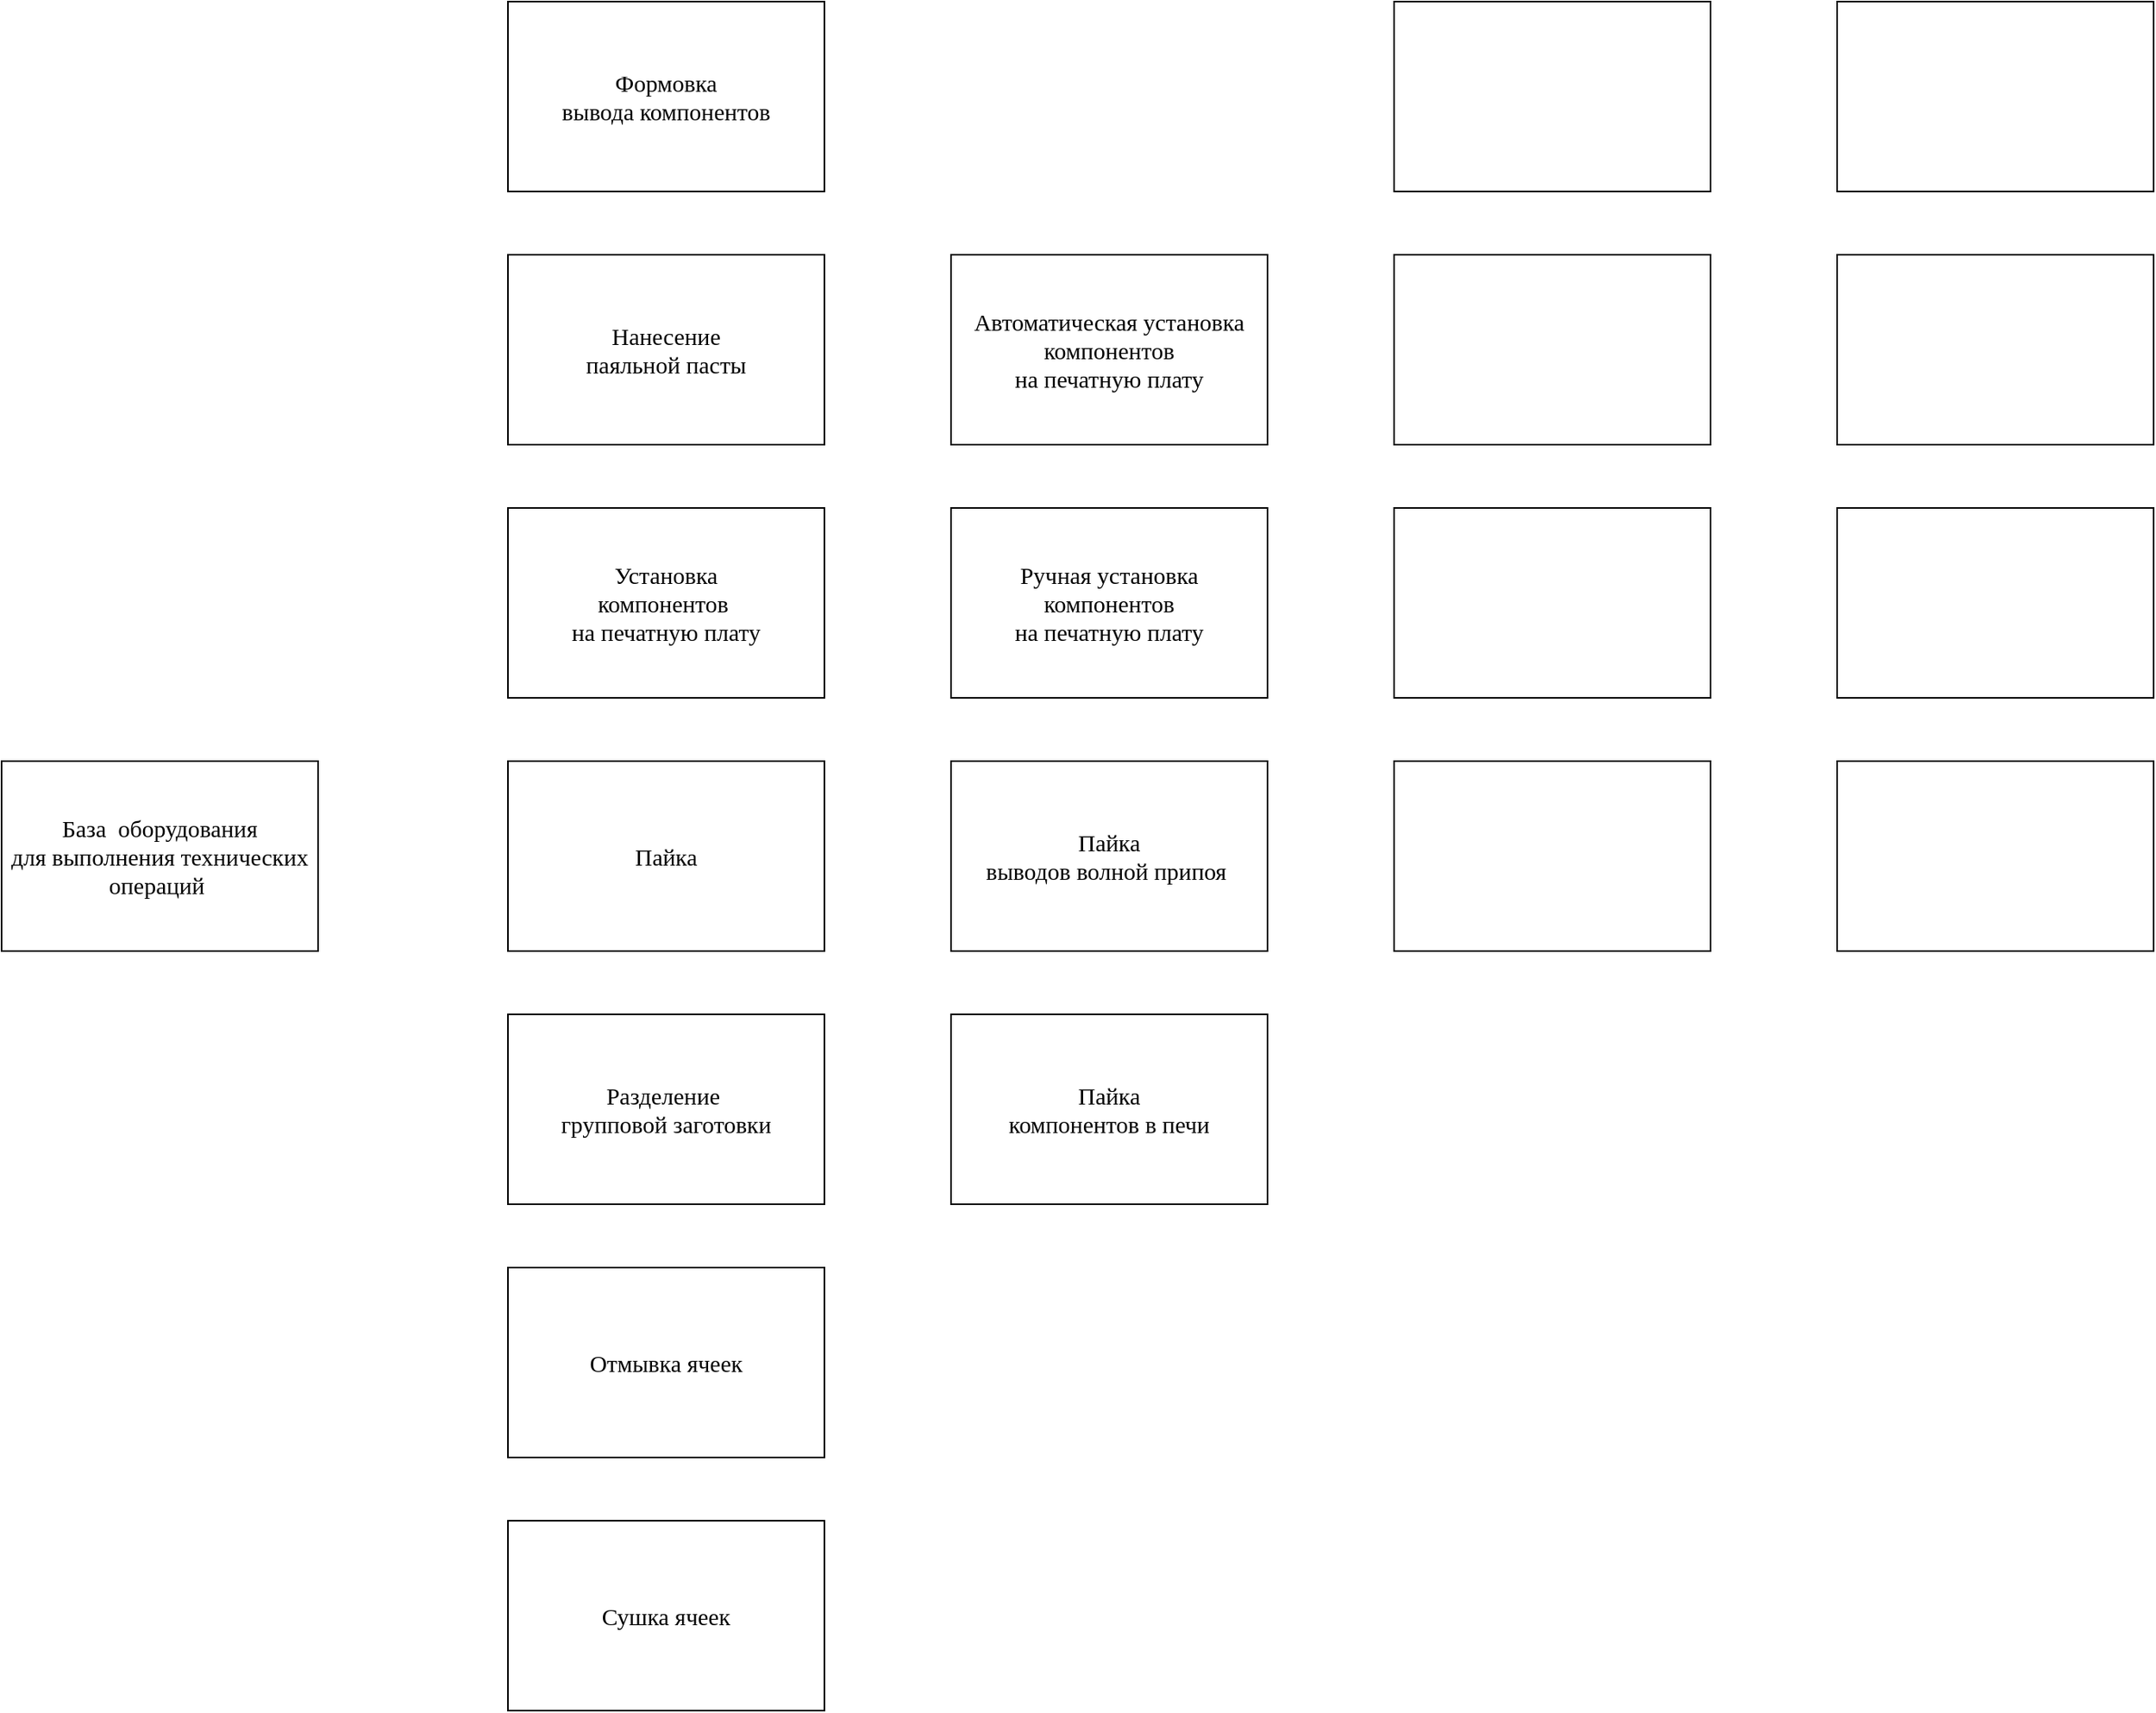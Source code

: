 <mxfile version="21.1.5" type="github">
  <diagram name="Page-1" id="Mj25eBMRVsyRUsFsZYLs">
    <mxGraphModel dx="2206" dy="1225" grid="1" gridSize="10" guides="1" tooltips="1" connect="1" arrows="1" fold="1" page="1" pageScale="1" pageWidth="1169" pageHeight="1654" math="0" shadow="0">
      <root>
        <mxCell id="0" />
        <mxCell id="1" parent="0" />
        <mxCell id="ikU8lWJFKBPcYdBVzW3l-1" value="&lt;font face=&quot;Tahoma&quot;&gt;База&amp;nbsp; оборудования &lt;br&gt;для выполнения технических операций&amp;nbsp;&lt;/font&gt;" style="rounded=0;whiteSpace=wrap;html=1;fontSize=15;" vertex="1" parent="1">
          <mxGeometry x="40" y="600" width="200" height="120" as="geometry" />
        </mxCell>
        <mxCell id="ikU8lWJFKBPcYdBVzW3l-2" value="Нанесение &lt;br&gt;паяльной пасты" style="rounded=0;whiteSpace=wrap;html=1;fontFamily=Tahoma;fontSize=15;" vertex="1" parent="1">
          <mxGeometry x="360" y="280" width="200" height="120" as="geometry" />
        </mxCell>
        <mxCell id="ikU8lWJFKBPcYdBVzW3l-3" value="Установка &lt;br&gt;компонентов&amp;nbsp;&lt;br&gt;на печатную плату" style="rounded=0;whiteSpace=wrap;html=1;fontFamily=Tahoma;fontSize=15;" vertex="1" parent="1">
          <mxGeometry x="360" y="440" width="200" height="120" as="geometry" />
        </mxCell>
        <mxCell id="ikU8lWJFKBPcYdBVzW3l-4" value="Формовка &lt;br&gt;вывода компонентов" style="rounded=0;whiteSpace=wrap;html=1;fontFamily=Tahoma;fontSize=15;" vertex="1" parent="1">
          <mxGeometry x="360" y="120" width="200" height="120" as="geometry" />
        </mxCell>
        <mxCell id="ikU8lWJFKBPcYdBVzW3l-5" value="Пайка" style="rounded=0;whiteSpace=wrap;html=1;fontFamily=Tahoma;fontSize=15;" vertex="1" parent="1">
          <mxGeometry x="360" y="600" width="200" height="120" as="geometry" />
        </mxCell>
        <mxCell id="ikU8lWJFKBPcYdBVzW3l-6" value="Разделение&amp;nbsp;&lt;br&gt;групповой заготовки" style="rounded=0;whiteSpace=wrap;html=1;fontFamily=Tahoma;fontSize=15;" vertex="1" parent="1">
          <mxGeometry x="360" y="760" width="200" height="120" as="geometry" />
        </mxCell>
        <mxCell id="ikU8lWJFKBPcYdBVzW3l-7" value="Отмывка ячеек" style="rounded=0;whiteSpace=wrap;html=1;fontFamily=Tahoma;fontSize=15;" vertex="1" parent="1">
          <mxGeometry x="360" y="920" width="200" height="120" as="geometry" />
        </mxCell>
        <mxCell id="ikU8lWJFKBPcYdBVzW3l-8" value="Сушка ячеек" style="rounded=0;whiteSpace=wrap;html=1;fontFamily=Tahoma;fontSize=15;" vertex="1" parent="1">
          <mxGeometry x="360" y="1080" width="200" height="120" as="geometry" />
        </mxCell>
        <mxCell id="ikU8lWJFKBPcYdBVzW3l-9" value="Автоматическая установка&lt;br&gt;компонентов&lt;br&gt;на печатную плату" style="rounded=0;whiteSpace=wrap;html=1;fontFamily=Tahoma;fontSize=15;" vertex="1" parent="1">
          <mxGeometry x="640" y="280" width="200" height="120" as="geometry" />
        </mxCell>
        <mxCell id="ikU8lWJFKBPcYdBVzW3l-10" value="Ручная установка&lt;br&gt;компонентов&lt;br&gt;на печатную плату" style="rounded=0;whiteSpace=wrap;html=1;fontFamily=Tahoma;fontSize=15;" vertex="1" parent="1">
          <mxGeometry x="640" y="440" width="200" height="120" as="geometry" />
        </mxCell>
        <mxCell id="ikU8lWJFKBPcYdBVzW3l-11" value="Пайка&lt;br&gt;выводов волной припоя&amp;nbsp;" style="rounded=0;whiteSpace=wrap;html=1;fontFamily=Tahoma;fontSize=15;" vertex="1" parent="1">
          <mxGeometry x="640" y="600" width="200" height="120" as="geometry" />
        </mxCell>
        <mxCell id="ikU8lWJFKBPcYdBVzW3l-12" value="Пайка&lt;br&gt;компонентов в печи" style="rounded=0;whiteSpace=wrap;html=1;fontFamily=Tahoma;fontSize=15;" vertex="1" parent="1">
          <mxGeometry x="640" y="760" width="200" height="120" as="geometry" />
        </mxCell>
        <mxCell id="ikU8lWJFKBPcYdBVzW3l-15" value="" style="rounded=0;whiteSpace=wrap;html=1;fontFamily=Tahoma;fontSize=15;" vertex="1" parent="1">
          <mxGeometry x="920" y="120" width="200" height="120" as="geometry" />
        </mxCell>
        <mxCell id="ikU8lWJFKBPcYdBVzW3l-16" value="" style="rounded=0;whiteSpace=wrap;html=1;fontFamily=Tahoma;fontSize=15;" vertex="1" parent="1">
          <mxGeometry x="920" y="280" width="200" height="120" as="geometry" />
        </mxCell>
        <mxCell id="ikU8lWJFKBPcYdBVzW3l-17" value="" style="rounded=0;whiteSpace=wrap;html=1;fontFamily=Tahoma;fontSize=15;" vertex="1" parent="1">
          <mxGeometry x="920" y="440" width="200" height="120" as="geometry" />
        </mxCell>
        <mxCell id="ikU8lWJFKBPcYdBVzW3l-18" value="" style="rounded=0;whiteSpace=wrap;html=1;fontFamily=Tahoma;fontSize=15;" vertex="1" parent="1">
          <mxGeometry x="920" y="600" width="200" height="120" as="geometry" />
        </mxCell>
        <mxCell id="ikU8lWJFKBPcYdBVzW3l-19" value="" style="rounded=0;whiteSpace=wrap;html=1;fontFamily=Tahoma;fontSize=15;" vertex="1" parent="1">
          <mxGeometry x="1200" y="120" width="200" height="120" as="geometry" />
        </mxCell>
        <mxCell id="ikU8lWJFKBPcYdBVzW3l-20" value="" style="rounded=0;whiteSpace=wrap;html=1;fontFamily=Tahoma;fontSize=15;" vertex="1" parent="1">
          <mxGeometry x="1200" y="280" width="200" height="120" as="geometry" />
        </mxCell>
        <mxCell id="ikU8lWJFKBPcYdBVzW3l-21" value="" style="rounded=0;whiteSpace=wrap;html=1;fontFamily=Tahoma;fontSize=15;" vertex="1" parent="1">
          <mxGeometry x="1200" y="440" width="200" height="120" as="geometry" />
        </mxCell>
        <mxCell id="ikU8lWJFKBPcYdBVzW3l-22" value="" style="rounded=0;whiteSpace=wrap;html=1;fontFamily=Tahoma;fontSize=15;" vertex="1" parent="1">
          <mxGeometry x="1200" y="600" width="200" height="120" as="geometry" />
        </mxCell>
      </root>
    </mxGraphModel>
  </diagram>
</mxfile>
